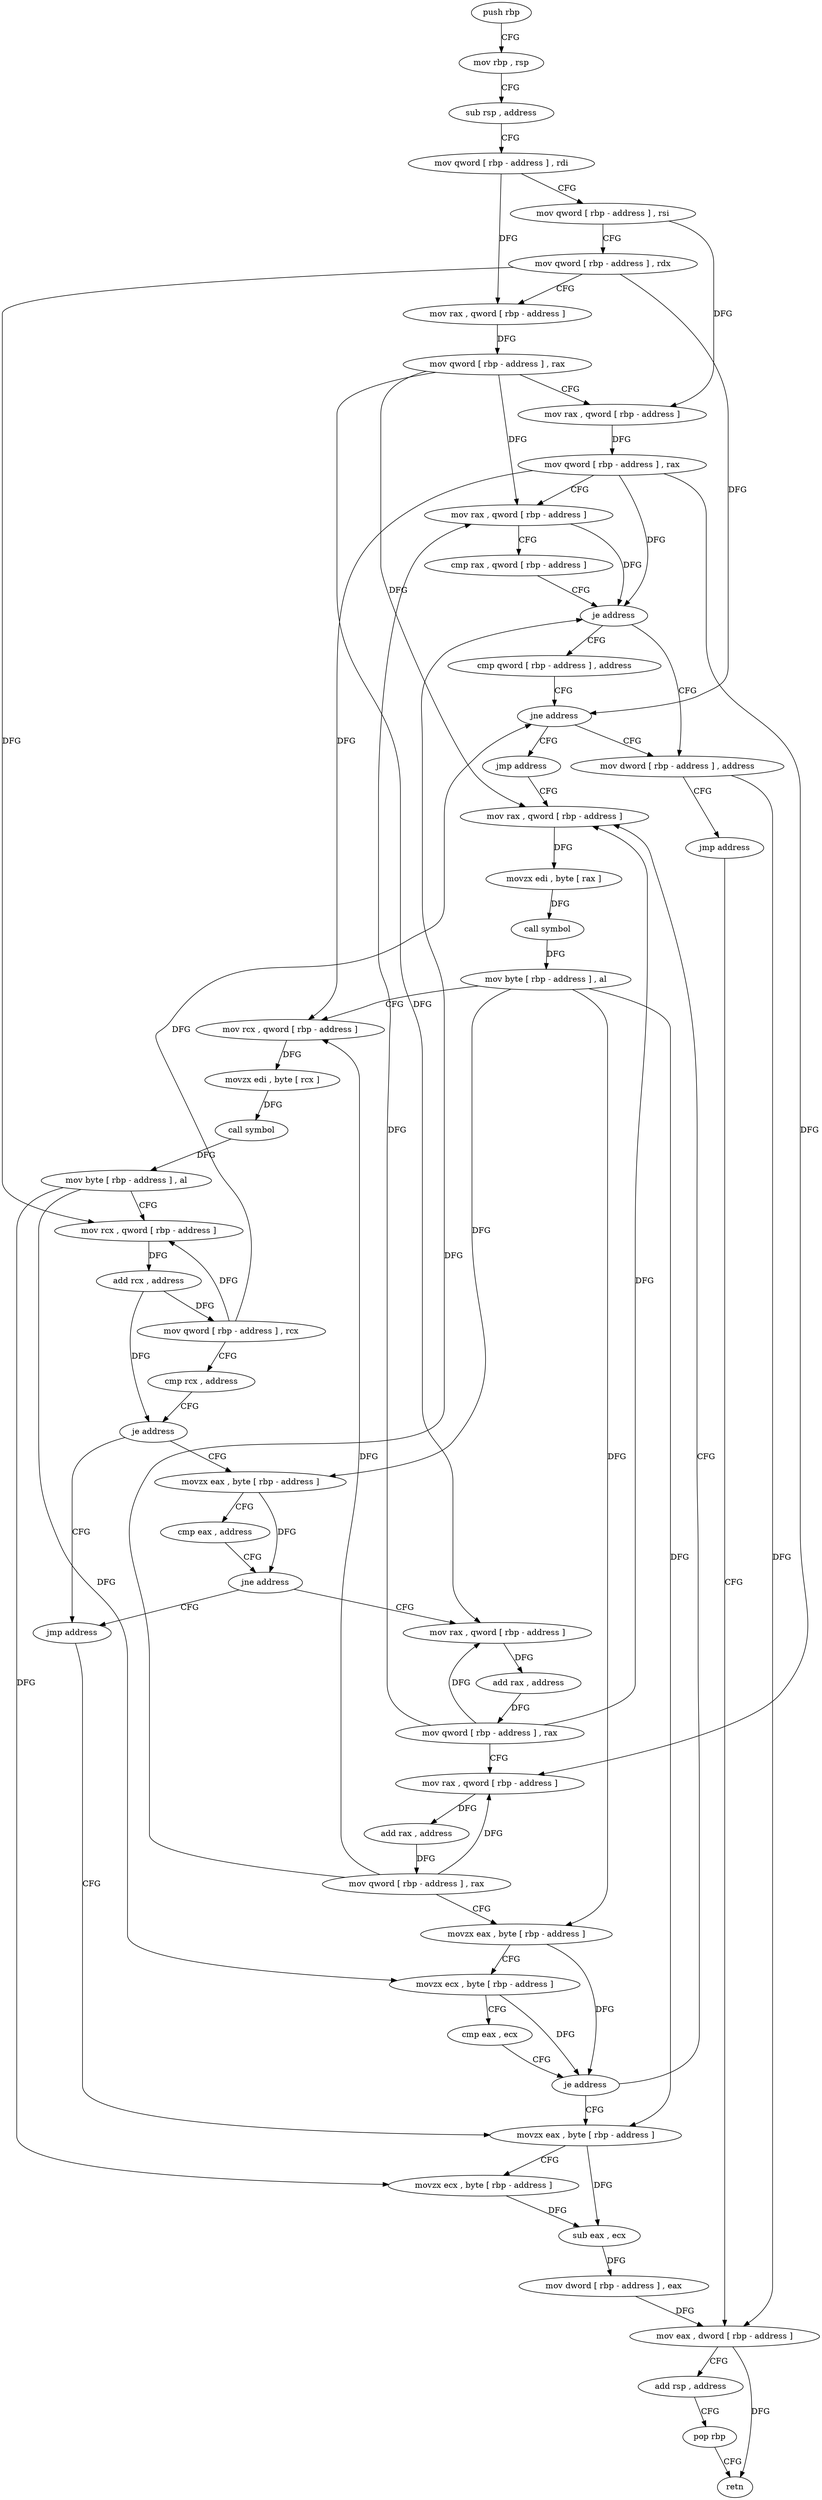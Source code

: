 digraph "func" {
"4255936" [label = "push rbp" ]
"4255937" [label = "mov rbp , rsp" ]
"4255940" [label = "sub rsp , address" ]
"4255944" [label = "mov qword [ rbp - address ] , rdi" ]
"4255948" [label = "mov qword [ rbp - address ] , rsi" ]
"4255952" [label = "mov qword [ rbp - address ] , rdx" ]
"4255956" [label = "mov rax , qword [ rbp - address ]" ]
"4255960" [label = "mov qword [ rbp - address ] , rax" ]
"4255964" [label = "mov rax , qword [ rbp - address ]" ]
"4255968" [label = "mov qword [ rbp - address ] , rax" ]
"4255972" [label = "mov rax , qword [ rbp - address ]" ]
"4255976" [label = "cmp rax , qword [ rbp - address ]" ]
"4255980" [label = "je address" ]
"4255997" [label = "mov dword [ rbp - address ] , address" ]
"4255986" [label = "cmp qword [ rbp - address ] , address" ]
"4256004" [label = "jmp address" ]
"4256144" [label = "mov eax , dword [ rbp - address ]" ]
"4255991" [label = "jne address" ]
"4256009" [label = "jmp address" ]
"4256147" [label = "add rsp , address" ]
"4256151" [label = "pop rbp" ]
"4256152" [label = "retn" ]
"4256014" [label = "mov rax , qword [ rbp - address ]" ]
"4256018" [label = "movzx edi , byte [ rax ]" ]
"4256021" [label = "call symbol" ]
"4256026" [label = "mov byte [ rbp - address ] , al" ]
"4256029" [label = "mov rcx , qword [ rbp - address ]" ]
"4256033" [label = "movzx edi , byte [ rcx ]" ]
"4256036" [label = "call symbol" ]
"4256041" [label = "mov byte [ rbp - address ] , al" ]
"4256044" [label = "mov rcx , qword [ rbp - address ]" ]
"4256048" [label = "add rcx , address" ]
"4256055" [label = "mov qword [ rbp - address ] , rcx" ]
"4256059" [label = "cmp rcx , address" ]
"4256063" [label = "je address" ]
"4256082" [label = "jmp address" ]
"4256069" [label = "movzx eax , byte [ rbp - address ]" ]
"4256131" [label = "movzx eax , byte [ rbp - address ]" ]
"4256073" [label = "cmp eax , address" ]
"4256076" [label = "jne address" ]
"4256087" [label = "mov rax , qword [ rbp - address ]" ]
"4256135" [label = "movzx ecx , byte [ rbp - address ]" ]
"4256139" [label = "sub eax , ecx" ]
"4256141" [label = "mov dword [ rbp - address ] , eax" ]
"4256091" [label = "add rax , address" ]
"4256097" [label = "mov qword [ rbp - address ] , rax" ]
"4256101" [label = "mov rax , qword [ rbp - address ]" ]
"4256105" [label = "add rax , address" ]
"4256111" [label = "mov qword [ rbp - address ] , rax" ]
"4256115" [label = "movzx eax , byte [ rbp - address ]" ]
"4256119" [label = "movzx ecx , byte [ rbp - address ]" ]
"4256123" [label = "cmp eax , ecx" ]
"4256125" [label = "je address" ]
"4255936" -> "4255937" [ label = "CFG" ]
"4255937" -> "4255940" [ label = "CFG" ]
"4255940" -> "4255944" [ label = "CFG" ]
"4255944" -> "4255948" [ label = "CFG" ]
"4255944" -> "4255956" [ label = "DFG" ]
"4255948" -> "4255952" [ label = "CFG" ]
"4255948" -> "4255964" [ label = "DFG" ]
"4255952" -> "4255956" [ label = "CFG" ]
"4255952" -> "4255991" [ label = "DFG" ]
"4255952" -> "4256044" [ label = "DFG" ]
"4255956" -> "4255960" [ label = "DFG" ]
"4255960" -> "4255964" [ label = "CFG" ]
"4255960" -> "4255972" [ label = "DFG" ]
"4255960" -> "4256014" [ label = "DFG" ]
"4255960" -> "4256087" [ label = "DFG" ]
"4255964" -> "4255968" [ label = "DFG" ]
"4255968" -> "4255972" [ label = "CFG" ]
"4255968" -> "4255980" [ label = "DFG" ]
"4255968" -> "4256029" [ label = "DFG" ]
"4255968" -> "4256101" [ label = "DFG" ]
"4255972" -> "4255976" [ label = "CFG" ]
"4255972" -> "4255980" [ label = "DFG" ]
"4255976" -> "4255980" [ label = "CFG" ]
"4255980" -> "4255997" [ label = "CFG" ]
"4255980" -> "4255986" [ label = "CFG" ]
"4255997" -> "4256004" [ label = "CFG" ]
"4255997" -> "4256144" [ label = "DFG" ]
"4255986" -> "4255991" [ label = "CFG" ]
"4256004" -> "4256144" [ label = "CFG" ]
"4256144" -> "4256147" [ label = "CFG" ]
"4256144" -> "4256152" [ label = "DFG" ]
"4255991" -> "4256009" [ label = "CFG" ]
"4255991" -> "4255997" [ label = "CFG" ]
"4256009" -> "4256014" [ label = "CFG" ]
"4256147" -> "4256151" [ label = "CFG" ]
"4256151" -> "4256152" [ label = "CFG" ]
"4256014" -> "4256018" [ label = "DFG" ]
"4256018" -> "4256021" [ label = "DFG" ]
"4256021" -> "4256026" [ label = "DFG" ]
"4256026" -> "4256029" [ label = "CFG" ]
"4256026" -> "4256069" [ label = "DFG" ]
"4256026" -> "4256131" [ label = "DFG" ]
"4256026" -> "4256115" [ label = "DFG" ]
"4256029" -> "4256033" [ label = "DFG" ]
"4256033" -> "4256036" [ label = "DFG" ]
"4256036" -> "4256041" [ label = "DFG" ]
"4256041" -> "4256044" [ label = "CFG" ]
"4256041" -> "4256135" [ label = "DFG" ]
"4256041" -> "4256119" [ label = "DFG" ]
"4256044" -> "4256048" [ label = "DFG" ]
"4256048" -> "4256055" [ label = "DFG" ]
"4256048" -> "4256063" [ label = "DFG" ]
"4256055" -> "4256059" [ label = "CFG" ]
"4256055" -> "4255991" [ label = "DFG" ]
"4256055" -> "4256044" [ label = "DFG" ]
"4256059" -> "4256063" [ label = "CFG" ]
"4256063" -> "4256082" [ label = "CFG" ]
"4256063" -> "4256069" [ label = "CFG" ]
"4256082" -> "4256131" [ label = "CFG" ]
"4256069" -> "4256073" [ label = "CFG" ]
"4256069" -> "4256076" [ label = "DFG" ]
"4256131" -> "4256135" [ label = "CFG" ]
"4256131" -> "4256139" [ label = "DFG" ]
"4256073" -> "4256076" [ label = "CFG" ]
"4256076" -> "4256087" [ label = "CFG" ]
"4256076" -> "4256082" [ label = "CFG" ]
"4256087" -> "4256091" [ label = "DFG" ]
"4256135" -> "4256139" [ label = "DFG" ]
"4256139" -> "4256141" [ label = "DFG" ]
"4256141" -> "4256144" [ label = "DFG" ]
"4256091" -> "4256097" [ label = "DFG" ]
"4256097" -> "4256101" [ label = "CFG" ]
"4256097" -> "4255972" [ label = "DFG" ]
"4256097" -> "4256014" [ label = "DFG" ]
"4256097" -> "4256087" [ label = "DFG" ]
"4256101" -> "4256105" [ label = "DFG" ]
"4256105" -> "4256111" [ label = "DFG" ]
"4256111" -> "4256115" [ label = "CFG" ]
"4256111" -> "4255980" [ label = "DFG" ]
"4256111" -> "4256029" [ label = "DFG" ]
"4256111" -> "4256101" [ label = "DFG" ]
"4256115" -> "4256119" [ label = "CFG" ]
"4256115" -> "4256125" [ label = "DFG" ]
"4256119" -> "4256123" [ label = "CFG" ]
"4256119" -> "4256125" [ label = "DFG" ]
"4256123" -> "4256125" [ label = "CFG" ]
"4256125" -> "4256014" [ label = "CFG" ]
"4256125" -> "4256131" [ label = "CFG" ]
}
